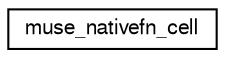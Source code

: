 digraph "Graphical Class Hierarchy"
{
  edge [fontname="FreeSans",fontsize="10",labelfontname="FreeSans",labelfontsize="10"];
  node [fontname="FreeSans",fontsize="10",shape=record];
  rankdir="LR";
  Node1 [label="muse_nativefn_cell",height=0.2,width=0.4,color="black", fillcolor="white", style="filled",URL="$structmuse__nativefn__cell.html",tooltip="muSE provides the facility to invoke C functions during the evaluation process."];
}
